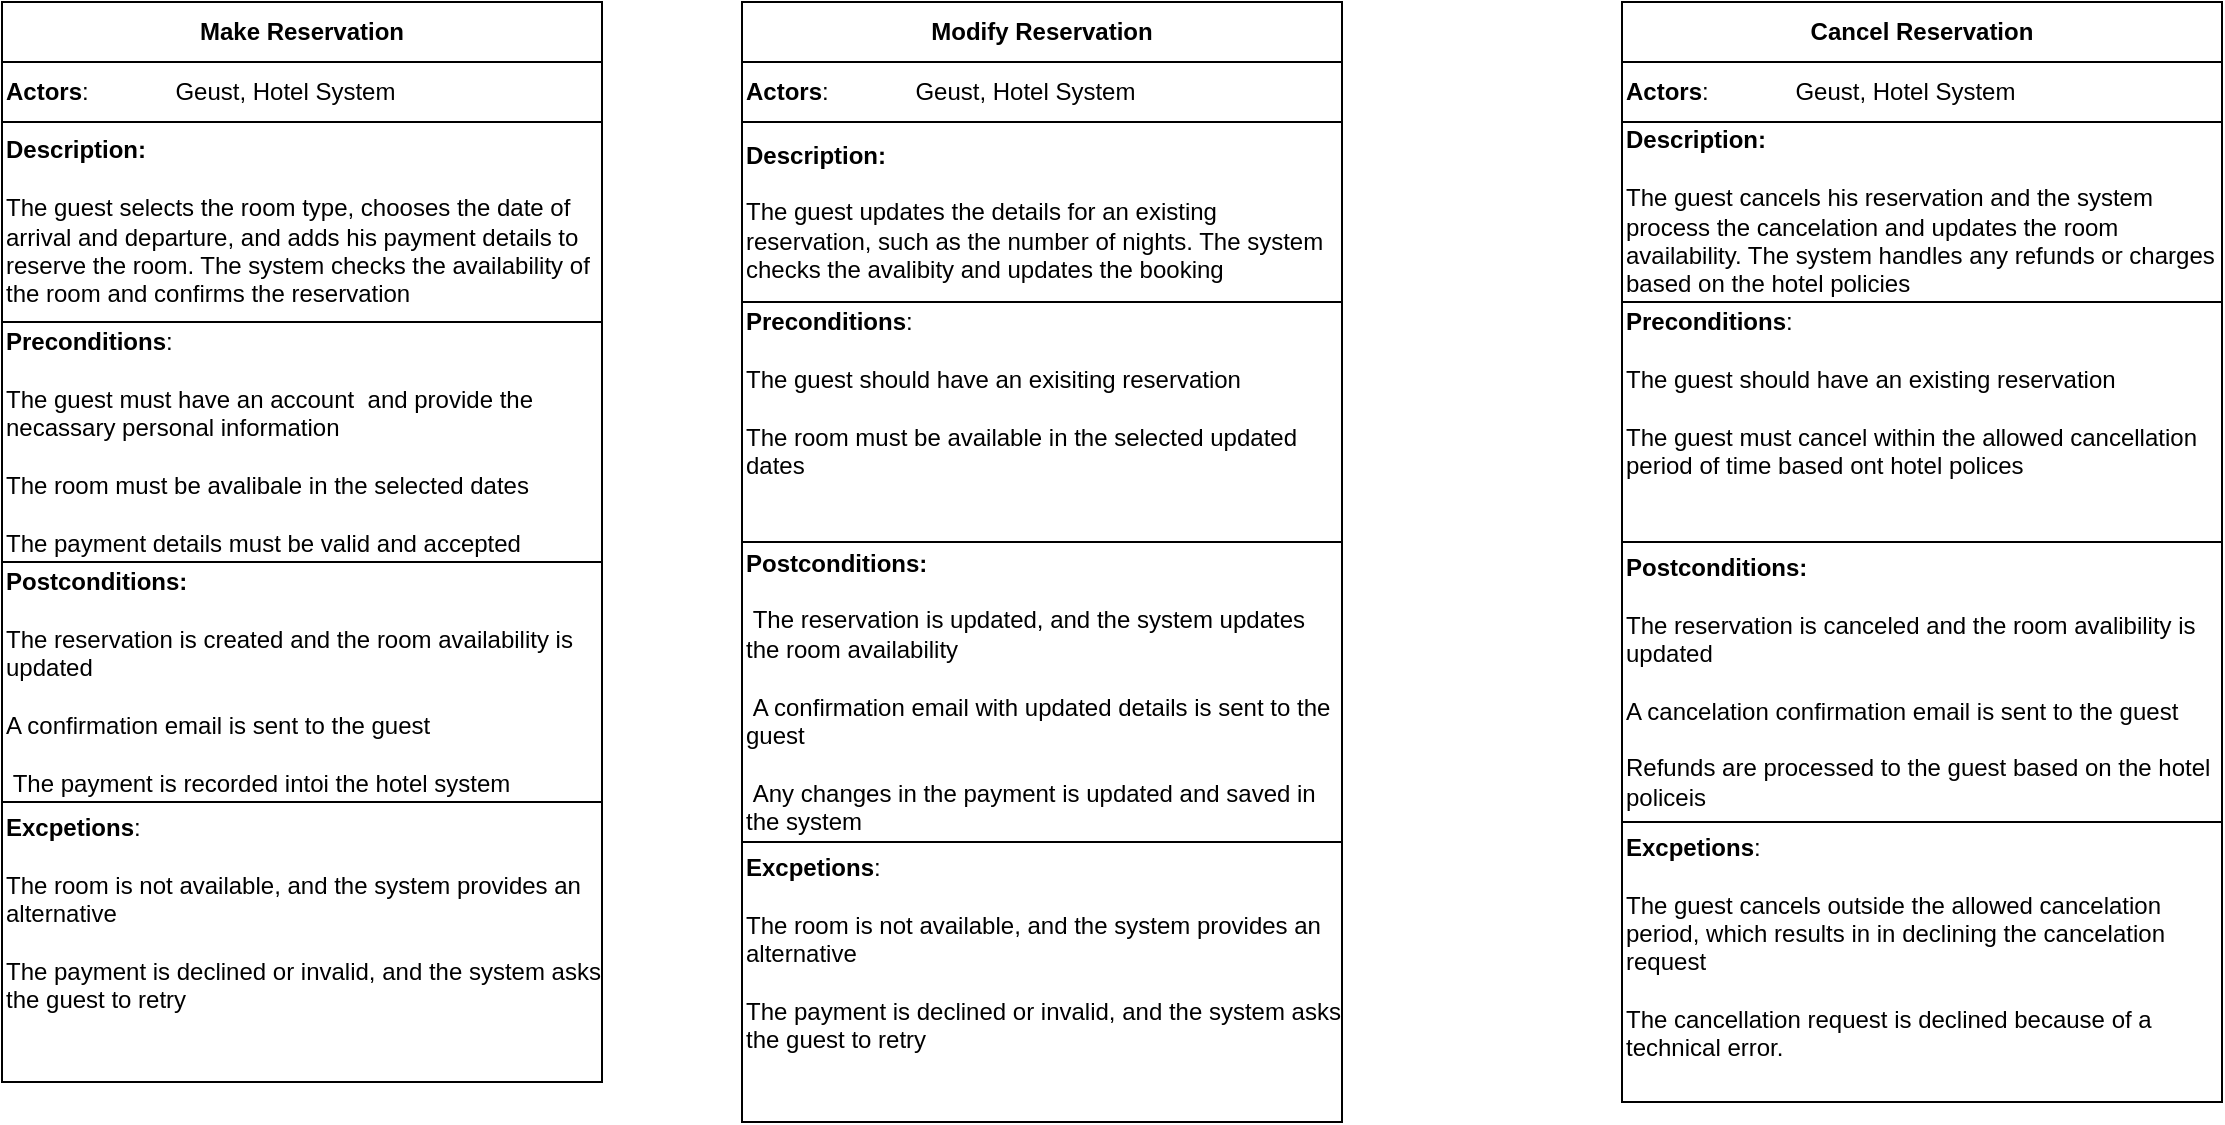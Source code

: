 <mxfile version="24.7.16">
  <diagram name="Page-1" id="DmDqZjVbwBl1j13biJ9f">
    <mxGraphModel grid="1" page="1" gridSize="10" guides="1" tooltips="1" connect="1" arrows="1" fold="1" pageScale="1" pageWidth="850" pageHeight="1100" math="0" shadow="0">
      <root>
        <mxCell id="0" />
        <mxCell id="1" parent="0" />
        <mxCell id="qytRm4IxIVnQHNmQXPcw-5" value="" style="swimlane;startSize=0;" vertex="1" parent="1">
          <mxGeometry x="40" y="50" width="300" height="540" as="geometry" />
        </mxCell>
        <mxCell id="qytRm4IxIVnQHNmQXPcw-6" value="&lt;b&gt;Make Reservation&lt;/b&gt;" style="rounded=0;whiteSpace=wrap;html=1;" vertex="1" parent="qytRm4IxIVnQHNmQXPcw-5">
          <mxGeometry width="300" height="30" as="geometry" />
        </mxCell>
        <mxCell id="qytRm4IxIVnQHNmQXPcw-7" value="&lt;b&gt;Actors&lt;/b&gt;:&amp;nbsp; &amp;nbsp; &amp;nbsp; &amp;nbsp; &amp;nbsp; &amp;nbsp; &amp;nbsp;Geust, Hotel System" style="rounded=0;whiteSpace=wrap;html=1;align=left;" vertex="1" parent="qytRm4IxIVnQHNmQXPcw-5">
          <mxGeometry y="30" width="300" height="30" as="geometry" />
        </mxCell>
        <mxCell id="qytRm4IxIVnQHNmQXPcw-11" value="&lt;b&gt;Postconditions:&amp;nbsp;&lt;/b&gt;&lt;div&gt;&lt;b&gt;&lt;br&gt;&lt;/b&gt;&lt;/div&gt;&lt;div&gt;The reservation is created and the room availability is updated&lt;/div&gt;&lt;div&gt;&lt;br&gt;&lt;/div&gt;&lt;div&gt;A confirmation email is sent to the guest&lt;/div&gt;&lt;div&gt;&lt;br&gt;&lt;/div&gt;&lt;div&gt;&amp;nbsp;The payment is recorded intoi the hotel system&lt;/div&gt;" style="rounded=0;whiteSpace=wrap;html=1;align=left;" vertex="1" parent="qytRm4IxIVnQHNmQXPcw-5">
          <mxGeometry y="280" width="300" height="120" as="geometry" />
        </mxCell>
        <mxCell id="qytRm4IxIVnQHNmQXPcw-12" value="&lt;b&gt;Excpetions&lt;/b&gt;:&lt;div&gt;&lt;br&gt;&lt;/div&gt;&lt;div&gt;The room is not available, and the system provides an alternative&amp;nbsp;&lt;/div&gt;&lt;div&gt;&lt;br&gt;&lt;/div&gt;&lt;div&gt;The payment is declined or invalid, and the system asks the guest to retry&amp;nbsp;&lt;/div&gt;&lt;div&gt;&lt;br&gt;&lt;/div&gt;&lt;div&gt;&lt;br&gt;&lt;/div&gt;" style="rounded=0;whiteSpace=wrap;html=1;align=left;" vertex="1" parent="qytRm4IxIVnQHNmQXPcw-5">
          <mxGeometry y="400" width="300" height="140" as="geometry" />
        </mxCell>
        <mxCell id="qytRm4IxIVnQHNmQXPcw-9" value="&lt;b&gt;Description:&amp;nbsp;&lt;/b&gt;&lt;div&gt;&lt;br&gt;&lt;div&gt;The guest selects the room type, chooses the date of arrival and departure, and adds his payment details to reserve the room. The system checks the availability of the room and confirms the reservation&lt;/div&gt;&lt;/div&gt;" style="rounded=0;whiteSpace=wrap;html=1;align=left;" vertex="1" parent="1">
          <mxGeometry x="40" y="110" width="300" height="100" as="geometry" />
        </mxCell>
        <mxCell id="qytRm4IxIVnQHNmQXPcw-10" value="&lt;b&gt;Preconditions&lt;/b&gt;:&amp;nbsp;&lt;div&gt;&lt;br&gt;&lt;/div&gt;&lt;div&gt;The guest must have an account&amp;nbsp; and provide the necassary personal information&lt;/div&gt;&lt;div&gt;&lt;br&gt;&lt;/div&gt;&lt;div&gt;The room must be avalibale in the selected dates&lt;/div&gt;&lt;div&gt;&lt;br&gt;&lt;/div&gt;&lt;div&gt;The payment details must be valid and accepted&lt;/div&gt;" style="rounded=0;whiteSpace=wrap;html=1;align=left;" vertex="1" parent="1">
          <mxGeometry x="40" y="210" width="300" height="120" as="geometry" />
        </mxCell>
        <mxCell id="qytRm4IxIVnQHNmQXPcw-13" value="" style="swimlane;startSize=0;" vertex="1" parent="1">
          <mxGeometry x="410" y="50" width="300" height="560" as="geometry" />
        </mxCell>
        <mxCell id="qytRm4IxIVnQHNmQXPcw-14" value="&lt;b&gt;Modify Reservation&lt;/b&gt;" style="rounded=0;whiteSpace=wrap;html=1;" vertex="1" parent="qytRm4IxIVnQHNmQXPcw-13">
          <mxGeometry width="300" height="30" as="geometry" />
        </mxCell>
        <mxCell id="qytRm4IxIVnQHNmQXPcw-15" value="&lt;b&gt;Actors&lt;/b&gt;:&amp;nbsp; &amp;nbsp; &amp;nbsp; &amp;nbsp; &amp;nbsp; &amp;nbsp; &amp;nbsp;Geust, Hotel System" style="rounded=0;whiteSpace=wrap;html=1;align=left;" vertex="1" parent="qytRm4IxIVnQHNmQXPcw-13">
          <mxGeometry y="30" width="300" height="30" as="geometry" />
        </mxCell>
        <mxCell id="qytRm4IxIVnQHNmQXPcw-16" value="&lt;b&gt;Postconditions:&amp;nbsp;&lt;/b&gt;&lt;div&gt;&lt;b&gt;&lt;br&gt;&lt;/b&gt;&lt;/div&gt;&lt;div&gt;&amp;nbsp;The reservation is updated, and the system updates the room availability&lt;/div&gt;&lt;div&gt;&lt;br&gt;&lt;/div&gt;&lt;div&gt;&amp;nbsp;A confirmation email with updated details is sent to the guest&lt;/div&gt;&lt;div&gt;&lt;br&gt;&lt;/div&gt;&lt;div&gt;&amp;nbsp;Any changes in the payment is updated and saved in the system&lt;/div&gt;" style="rounded=0;whiteSpace=wrap;html=1;align=left;" vertex="1" parent="qytRm4IxIVnQHNmQXPcw-13">
          <mxGeometry y="270" width="300" height="150" as="geometry" />
        </mxCell>
        <mxCell id="qytRm4IxIVnQHNmQXPcw-17" value="&lt;b&gt;Excpetions&lt;/b&gt;:&lt;div&gt;&lt;br&gt;&lt;/div&gt;&lt;div&gt;The room is not available, and the system provides an alternative&amp;nbsp;&lt;/div&gt;&lt;div&gt;&lt;br&gt;&lt;/div&gt;&lt;div&gt;The payment is declined or invalid, and the system asks the guest to retry&amp;nbsp;&lt;/div&gt;&lt;div&gt;&lt;br&gt;&lt;/div&gt;&lt;div&gt;&lt;br&gt;&lt;/div&gt;" style="rounded=0;whiteSpace=wrap;html=1;align=left;" vertex="1" parent="qytRm4IxIVnQHNmQXPcw-13">
          <mxGeometry y="420" width="300" height="140" as="geometry" />
        </mxCell>
        <mxCell id="qytRm4IxIVnQHNmQXPcw-18" value="&lt;b&gt;Description:&amp;nbsp;&lt;/b&gt;&lt;div&gt;&lt;br&gt;&lt;/div&gt;&lt;div&gt;The guest updates the details for an existing reservation, such as the number of nights. The system checks the avalibity and updates the booking&amp;nbsp;&lt;/div&gt;" style="rounded=0;whiteSpace=wrap;html=1;align=left;" vertex="1" parent="qytRm4IxIVnQHNmQXPcw-13">
          <mxGeometry y="60" width="300" height="90" as="geometry" />
        </mxCell>
        <mxCell id="qytRm4IxIVnQHNmQXPcw-19" value="&lt;b&gt;Preconditions&lt;/b&gt;:&amp;nbsp;&lt;div&gt;&lt;br&gt;&lt;/div&gt;&lt;div&gt;The guest should have an exisiting reservation&lt;/div&gt;&lt;div&gt;&lt;br&gt;&lt;/div&gt;&lt;div&gt;The room must be available in the selected updated dates&lt;/div&gt;&lt;div&gt;&lt;br&gt;&lt;/div&gt;&lt;div&gt;&lt;br&gt;&lt;/div&gt;" style="rounded=0;whiteSpace=wrap;html=1;align=left;" vertex="1" parent="1">
          <mxGeometry x="410" y="200" width="300" height="120" as="geometry" />
        </mxCell>
        <mxCell id="qytRm4IxIVnQHNmQXPcw-21" value="" style="swimlane;startSize=0;" vertex="1" parent="1">
          <mxGeometry x="850" y="50" width="300" height="550" as="geometry" />
        </mxCell>
        <mxCell id="qytRm4IxIVnQHNmQXPcw-22" value="&lt;b&gt;Cancel Reservation&lt;/b&gt;" style="rounded=0;whiteSpace=wrap;html=1;" vertex="1" parent="qytRm4IxIVnQHNmQXPcw-21">
          <mxGeometry width="300" height="30" as="geometry" />
        </mxCell>
        <mxCell id="qytRm4IxIVnQHNmQXPcw-23" value="&lt;b&gt;Actors&lt;/b&gt;:&amp;nbsp; &amp;nbsp; &amp;nbsp; &amp;nbsp; &amp;nbsp; &amp;nbsp; &amp;nbsp;Geust, Hotel System" style="rounded=0;whiteSpace=wrap;html=1;align=left;" vertex="1" parent="qytRm4IxIVnQHNmQXPcw-21">
          <mxGeometry y="30" width="300" height="30" as="geometry" />
        </mxCell>
        <mxCell id="qytRm4IxIVnQHNmQXPcw-24" value="&lt;b&gt;Postconditions:&amp;nbsp;&lt;/b&gt;&lt;div&gt;&lt;b&gt;&lt;br&gt;&lt;/b&gt;&lt;/div&gt;&lt;div&gt;The reservation is canceled and the room avalibility is updated&lt;/div&gt;&lt;div&gt;&lt;br&gt;&lt;/div&gt;&lt;div&gt;A cancelation confirmation email is sent to the guest&lt;/div&gt;&lt;div&gt;&lt;br&gt;&lt;/div&gt;&lt;div&gt;Refunds are processed to the guest based on the hotel policeis&lt;/div&gt;" style="rounded=0;whiteSpace=wrap;html=1;align=left;" vertex="1" parent="qytRm4IxIVnQHNmQXPcw-21">
          <mxGeometry y="270" width="300" height="140" as="geometry" />
        </mxCell>
        <mxCell id="qytRm4IxIVnQHNmQXPcw-26" value="&lt;b&gt;Excpetions&lt;/b&gt;:&lt;div&gt;&lt;br&gt;&lt;/div&gt;&lt;div&gt;The guest cancels outside the allowed cancelation period, which results in in declining the cancelation request&lt;/div&gt;&lt;div&gt;&lt;br&gt;&lt;/div&gt;&lt;div&gt;The cancellation request is declined because of a technical error.&lt;/div&gt;&lt;div&gt;&lt;br&gt;&lt;/div&gt;" style="rounded=0;whiteSpace=wrap;html=1;align=left;" vertex="1" parent="qytRm4IxIVnQHNmQXPcw-21">
          <mxGeometry y="410" width="300" height="140" as="geometry" />
        </mxCell>
        <mxCell id="qytRm4IxIVnQHNmQXPcw-27" value="&lt;b&gt;Description:&amp;nbsp;&lt;/b&gt;&lt;div&gt;&lt;br&gt;&lt;/div&gt;&lt;div&gt;The guest cancels his reservation and the system process the cancelation and updates the room availability. The system handles any refunds or charges based on the hotel policies&lt;/div&gt;" style="rounded=0;whiteSpace=wrap;html=1;align=left;" vertex="1" parent="1">
          <mxGeometry x="850" y="110" width="300" height="90" as="geometry" />
        </mxCell>
        <mxCell id="qytRm4IxIVnQHNmQXPcw-28" value="&lt;b&gt;Preconditions&lt;/b&gt;:&amp;nbsp;&lt;div&gt;&lt;br&gt;&lt;/div&gt;&lt;div&gt;The guest should have an existing reservation&lt;/div&gt;&lt;div&gt;&lt;br&gt;&lt;/div&gt;&lt;div&gt;The guest must cancel within the allowed cancellation period of time based ont hotel polices&amp;nbsp;&lt;/div&gt;&lt;div&gt;&lt;br&gt;&lt;/div&gt;&lt;div&gt;&lt;br&gt;&lt;/div&gt;" style="rounded=0;whiteSpace=wrap;html=1;align=left;" vertex="1" parent="1">
          <mxGeometry x="850" y="200" width="300" height="120" as="geometry" />
        </mxCell>
      </root>
    </mxGraphModel>
  </diagram>
</mxfile>
